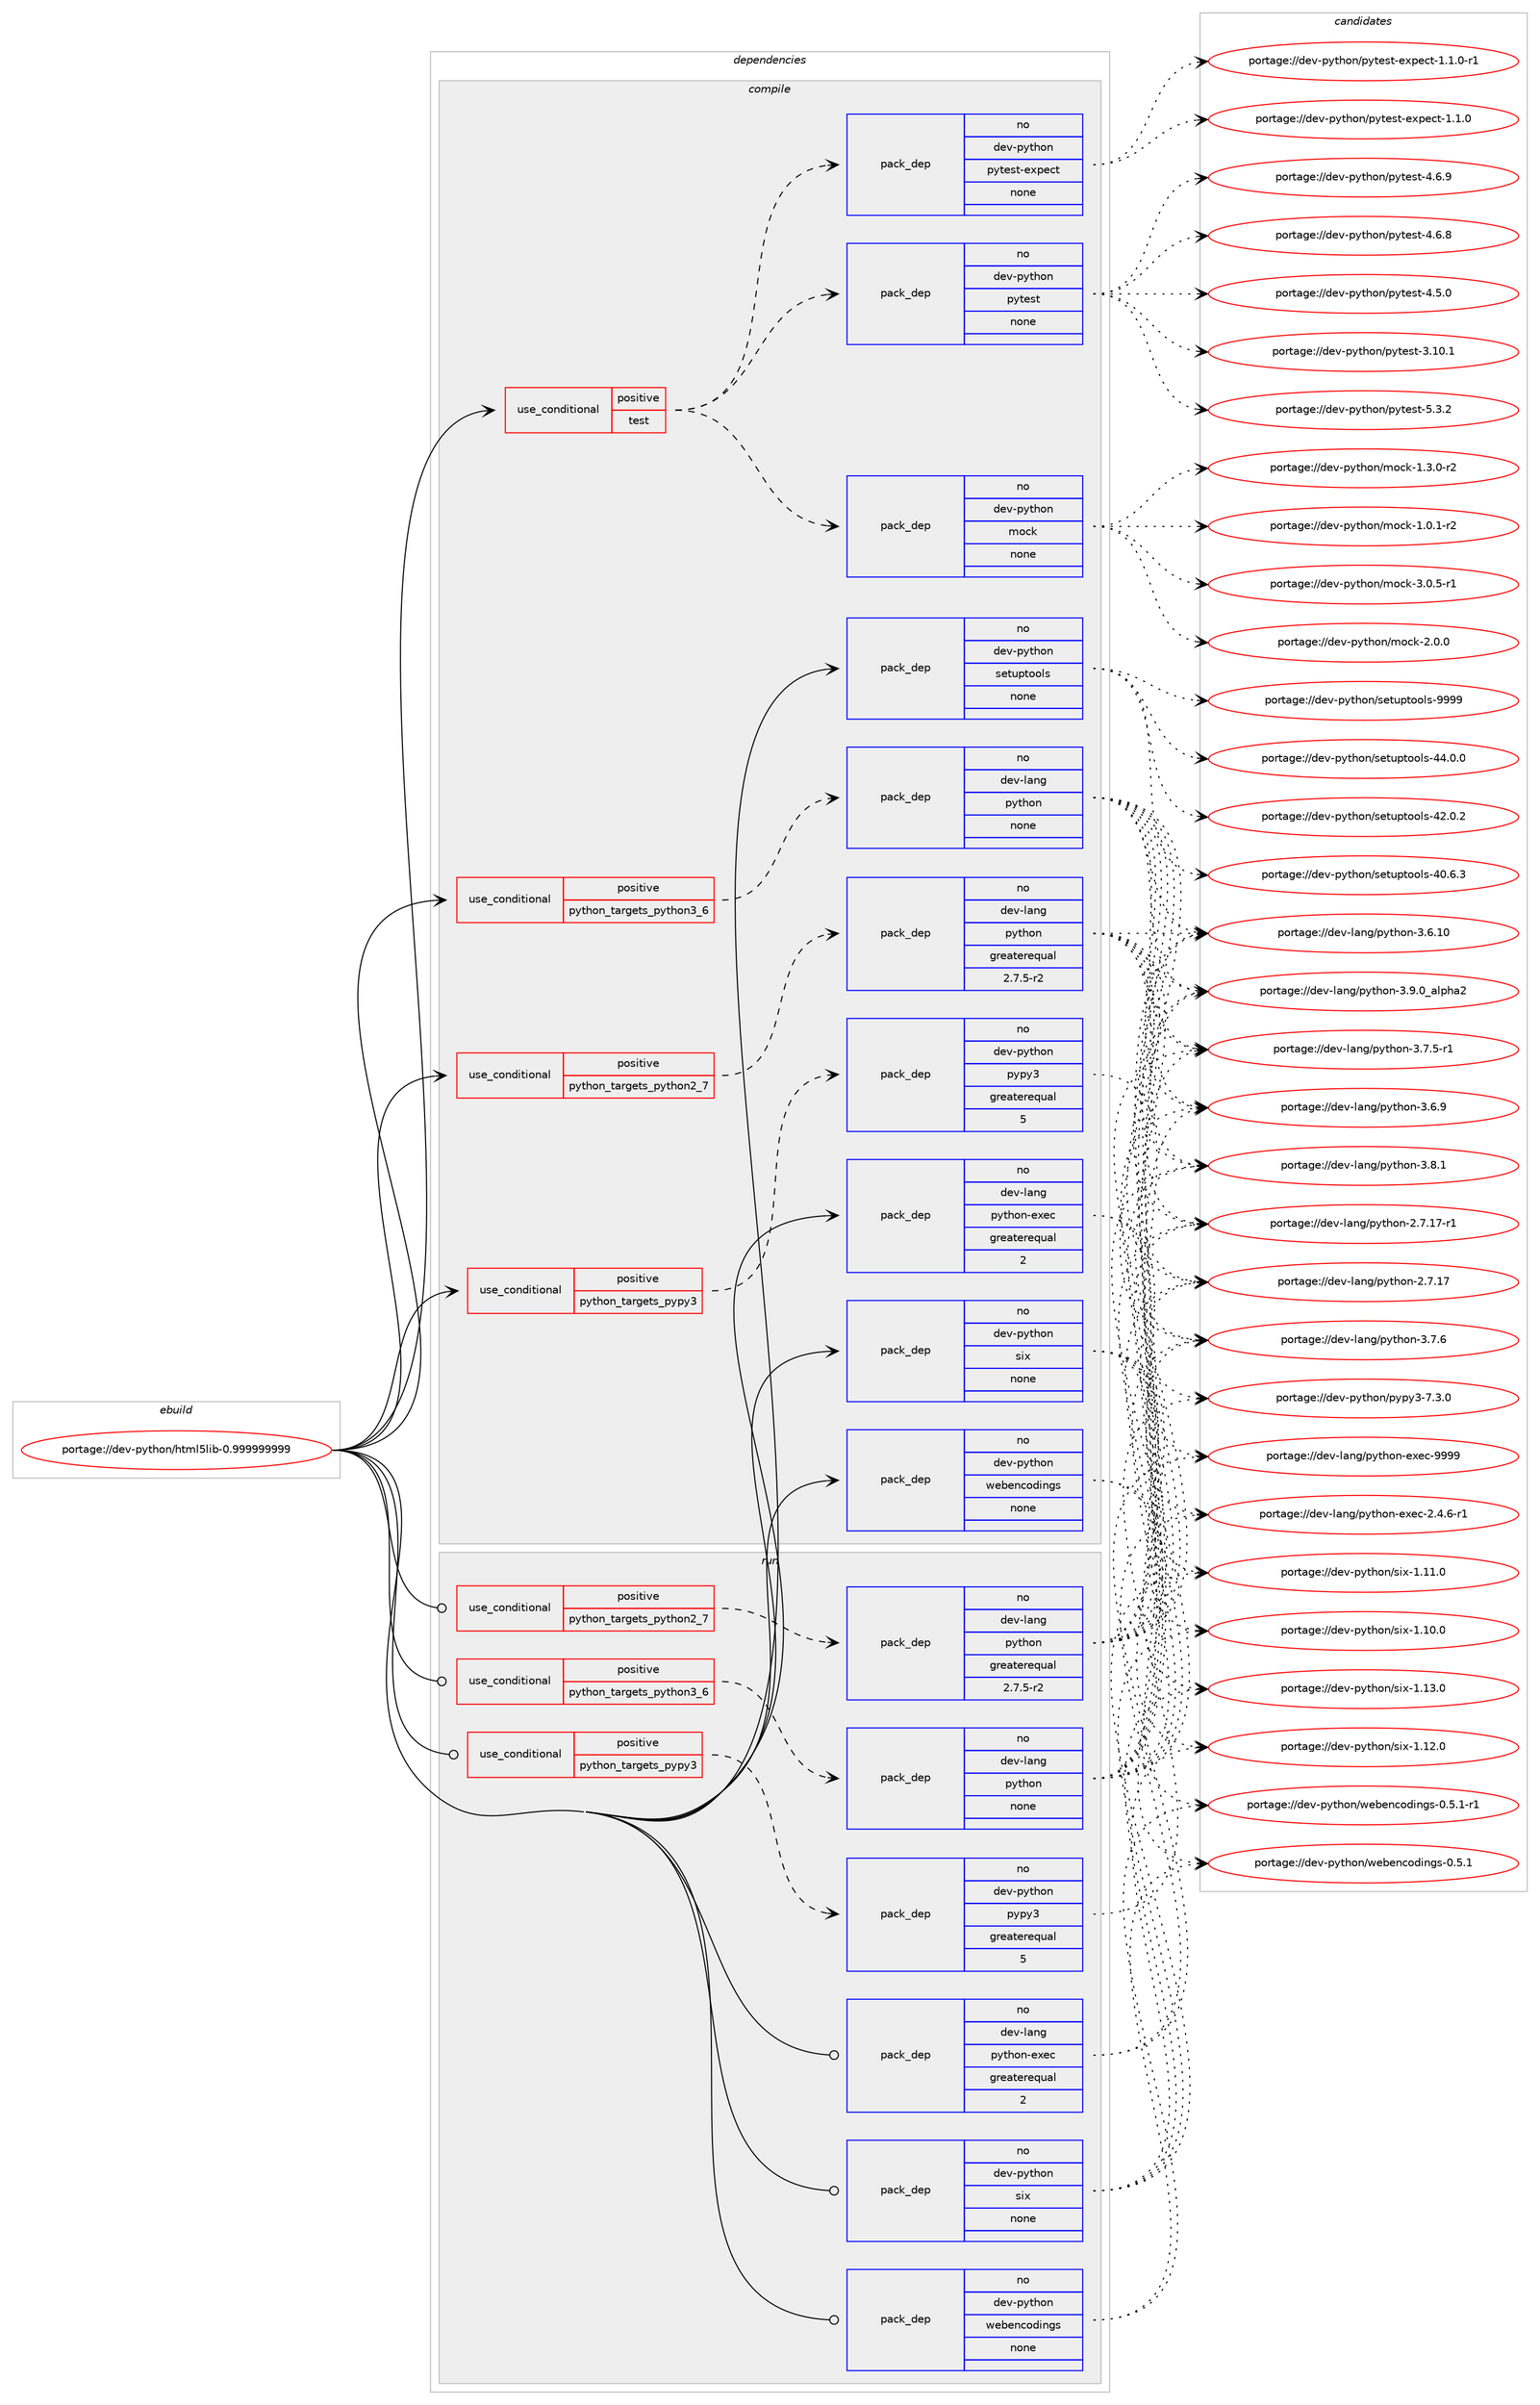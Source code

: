 digraph prolog {

# *************
# Graph options
# *************

newrank=true;
concentrate=true;
compound=true;
graph [rankdir=LR,fontname=Helvetica,fontsize=10,ranksep=1.5];#, ranksep=2.5, nodesep=0.2];
edge  [arrowhead=vee];
node  [fontname=Helvetica,fontsize=10];

# **********
# The ebuild
# **********

subgraph cluster_leftcol {
color=gray;
rank=same;
label=<<i>ebuild</i>>;
id [label="portage://dev-python/html5lib-0.999999999", color=red, width=4, href="../dev-python/html5lib-0.999999999.svg"];
}

# ****************
# The dependencies
# ****************

subgraph cluster_midcol {
color=gray;
label=<<i>dependencies</i>>;
subgraph cluster_compile {
fillcolor="#eeeeee";
style=filled;
label=<<i>compile</i>>;
subgraph cond114869 {
dependency456798 [label=<<TABLE BORDER="0" CELLBORDER="1" CELLSPACING="0" CELLPADDING="4"><TR><TD ROWSPAN="3" CELLPADDING="10">use_conditional</TD></TR><TR><TD>positive</TD></TR><TR><TD>python_targets_pypy3</TD></TR></TABLE>>, shape=none, color=red];
subgraph pack336946 {
dependency456799 [label=<<TABLE BORDER="0" CELLBORDER="1" CELLSPACING="0" CELLPADDING="4" WIDTH="220"><TR><TD ROWSPAN="6" CELLPADDING="30">pack_dep</TD></TR><TR><TD WIDTH="110">no</TD></TR><TR><TD>dev-python</TD></TR><TR><TD>pypy3</TD></TR><TR><TD>greaterequal</TD></TR><TR><TD>5</TD></TR></TABLE>>, shape=none, color=blue];
}
dependency456798:e -> dependency456799:w [weight=20,style="dashed",arrowhead="vee"];
}
id:e -> dependency456798:w [weight=20,style="solid",arrowhead="vee"];
subgraph cond114870 {
dependency456800 [label=<<TABLE BORDER="0" CELLBORDER="1" CELLSPACING="0" CELLPADDING="4"><TR><TD ROWSPAN="3" CELLPADDING="10">use_conditional</TD></TR><TR><TD>positive</TD></TR><TR><TD>python_targets_python2_7</TD></TR></TABLE>>, shape=none, color=red];
subgraph pack336947 {
dependency456801 [label=<<TABLE BORDER="0" CELLBORDER="1" CELLSPACING="0" CELLPADDING="4" WIDTH="220"><TR><TD ROWSPAN="6" CELLPADDING="30">pack_dep</TD></TR><TR><TD WIDTH="110">no</TD></TR><TR><TD>dev-lang</TD></TR><TR><TD>python</TD></TR><TR><TD>greaterequal</TD></TR><TR><TD>2.7.5-r2</TD></TR></TABLE>>, shape=none, color=blue];
}
dependency456800:e -> dependency456801:w [weight=20,style="dashed",arrowhead="vee"];
}
id:e -> dependency456800:w [weight=20,style="solid",arrowhead="vee"];
subgraph cond114871 {
dependency456802 [label=<<TABLE BORDER="0" CELLBORDER="1" CELLSPACING="0" CELLPADDING="4"><TR><TD ROWSPAN="3" CELLPADDING="10">use_conditional</TD></TR><TR><TD>positive</TD></TR><TR><TD>python_targets_python3_6</TD></TR></TABLE>>, shape=none, color=red];
subgraph pack336948 {
dependency456803 [label=<<TABLE BORDER="0" CELLBORDER="1" CELLSPACING="0" CELLPADDING="4" WIDTH="220"><TR><TD ROWSPAN="6" CELLPADDING="30">pack_dep</TD></TR><TR><TD WIDTH="110">no</TD></TR><TR><TD>dev-lang</TD></TR><TR><TD>python</TD></TR><TR><TD>none</TD></TR><TR><TD></TD></TR></TABLE>>, shape=none, color=blue];
}
dependency456802:e -> dependency456803:w [weight=20,style="dashed",arrowhead="vee"];
}
id:e -> dependency456802:w [weight=20,style="solid",arrowhead="vee"];
subgraph cond114872 {
dependency456804 [label=<<TABLE BORDER="0" CELLBORDER="1" CELLSPACING="0" CELLPADDING="4"><TR><TD ROWSPAN="3" CELLPADDING="10">use_conditional</TD></TR><TR><TD>positive</TD></TR><TR><TD>test</TD></TR></TABLE>>, shape=none, color=red];
subgraph pack336949 {
dependency456805 [label=<<TABLE BORDER="0" CELLBORDER="1" CELLSPACING="0" CELLPADDING="4" WIDTH="220"><TR><TD ROWSPAN="6" CELLPADDING="30">pack_dep</TD></TR><TR><TD WIDTH="110">no</TD></TR><TR><TD>dev-python</TD></TR><TR><TD>pytest</TD></TR><TR><TD>none</TD></TR><TR><TD></TD></TR></TABLE>>, shape=none, color=blue];
}
dependency456804:e -> dependency456805:w [weight=20,style="dashed",arrowhead="vee"];
subgraph pack336950 {
dependency456806 [label=<<TABLE BORDER="0" CELLBORDER="1" CELLSPACING="0" CELLPADDING="4" WIDTH="220"><TR><TD ROWSPAN="6" CELLPADDING="30">pack_dep</TD></TR><TR><TD WIDTH="110">no</TD></TR><TR><TD>dev-python</TD></TR><TR><TD>pytest-expect</TD></TR><TR><TD>none</TD></TR><TR><TD></TD></TR></TABLE>>, shape=none, color=blue];
}
dependency456804:e -> dependency456806:w [weight=20,style="dashed",arrowhead="vee"];
subgraph pack336951 {
dependency456807 [label=<<TABLE BORDER="0" CELLBORDER="1" CELLSPACING="0" CELLPADDING="4" WIDTH="220"><TR><TD ROWSPAN="6" CELLPADDING="30">pack_dep</TD></TR><TR><TD WIDTH="110">no</TD></TR><TR><TD>dev-python</TD></TR><TR><TD>mock</TD></TR><TR><TD>none</TD></TR><TR><TD></TD></TR></TABLE>>, shape=none, color=blue];
}
dependency456804:e -> dependency456807:w [weight=20,style="dashed",arrowhead="vee"];
}
id:e -> dependency456804:w [weight=20,style="solid",arrowhead="vee"];
subgraph pack336952 {
dependency456808 [label=<<TABLE BORDER="0" CELLBORDER="1" CELLSPACING="0" CELLPADDING="4" WIDTH="220"><TR><TD ROWSPAN="6" CELLPADDING="30">pack_dep</TD></TR><TR><TD WIDTH="110">no</TD></TR><TR><TD>dev-lang</TD></TR><TR><TD>python-exec</TD></TR><TR><TD>greaterequal</TD></TR><TR><TD>2</TD></TR></TABLE>>, shape=none, color=blue];
}
id:e -> dependency456808:w [weight=20,style="solid",arrowhead="vee"];
subgraph pack336953 {
dependency456809 [label=<<TABLE BORDER="0" CELLBORDER="1" CELLSPACING="0" CELLPADDING="4" WIDTH="220"><TR><TD ROWSPAN="6" CELLPADDING="30">pack_dep</TD></TR><TR><TD WIDTH="110">no</TD></TR><TR><TD>dev-python</TD></TR><TR><TD>setuptools</TD></TR><TR><TD>none</TD></TR><TR><TD></TD></TR></TABLE>>, shape=none, color=blue];
}
id:e -> dependency456809:w [weight=20,style="solid",arrowhead="vee"];
subgraph pack336954 {
dependency456810 [label=<<TABLE BORDER="0" CELLBORDER="1" CELLSPACING="0" CELLPADDING="4" WIDTH="220"><TR><TD ROWSPAN="6" CELLPADDING="30">pack_dep</TD></TR><TR><TD WIDTH="110">no</TD></TR><TR><TD>dev-python</TD></TR><TR><TD>six</TD></TR><TR><TD>none</TD></TR><TR><TD></TD></TR></TABLE>>, shape=none, color=blue];
}
id:e -> dependency456810:w [weight=20,style="solid",arrowhead="vee"];
subgraph pack336955 {
dependency456811 [label=<<TABLE BORDER="0" CELLBORDER="1" CELLSPACING="0" CELLPADDING="4" WIDTH="220"><TR><TD ROWSPAN="6" CELLPADDING="30">pack_dep</TD></TR><TR><TD WIDTH="110">no</TD></TR><TR><TD>dev-python</TD></TR><TR><TD>webencodings</TD></TR><TR><TD>none</TD></TR><TR><TD></TD></TR></TABLE>>, shape=none, color=blue];
}
id:e -> dependency456811:w [weight=20,style="solid",arrowhead="vee"];
}
subgraph cluster_compileandrun {
fillcolor="#eeeeee";
style=filled;
label=<<i>compile and run</i>>;
}
subgraph cluster_run {
fillcolor="#eeeeee";
style=filled;
label=<<i>run</i>>;
subgraph cond114873 {
dependency456812 [label=<<TABLE BORDER="0" CELLBORDER="1" CELLSPACING="0" CELLPADDING="4"><TR><TD ROWSPAN="3" CELLPADDING="10">use_conditional</TD></TR><TR><TD>positive</TD></TR><TR><TD>python_targets_pypy3</TD></TR></TABLE>>, shape=none, color=red];
subgraph pack336956 {
dependency456813 [label=<<TABLE BORDER="0" CELLBORDER="1" CELLSPACING="0" CELLPADDING="4" WIDTH="220"><TR><TD ROWSPAN="6" CELLPADDING="30">pack_dep</TD></TR><TR><TD WIDTH="110">no</TD></TR><TR><TD>dev-python</TD></TR><TR><TD>pypy3</TD></TR><TR><TD>greaterequal</TD></TR><TR><TD>5</TD></TR></TABLE>>, shape=none, color=blue];
}
dependency456812:e -> dependency456813:w [weight=20,style="dashed",arrowhead="vee"];
}
id:e -> dependency456812:w [weight=20,style="solid",arrowhead="odot"];
subgraph cond114874 {
dependency456814 [label=<<TABLE BORDER="0" CELLBORDER="1" CELLSPACING="0" CELLPADDING="4"><TR><TD ROWSPAN="3" CELLPADDING="10">use_conditional</TD></TR><TR><TD>positive</TD></TR><TR><TD>python_targets_python2_7</TD></TR></TABLE>>, shape=none, color=red];
subgraph pack336957 {
dependency456815 [label=<<TABLE BORDER="0" CELLBORDER="1" CELLSPACING="0" CELLPADDING="4" WIDTH="220"><TR><TD ROWSPAN="6" CELLPADDING="30">pack_dep</TD></TR><TR><TD WIDTH="110">no</TD></TR><TR><TD>dev-lang</TD></TR><TR><TD>python</TD></TR><TR><TD>greaterequal</TD></TR><TR><TD>2.7.5-r2</TD></TR></TABLE>>, shape=none, color=blue];
}
dependency456814:e -> dependency456815:w [weight=20,style="dashed",arrowhead="vee"];
}
id:e -> dependency456814:w [weight=20,style="solid",arrowhead="odot"];
subgraph cond114875 {
dependency456816 [label=<<TABLE BORDER="0" CELLBORDER="1" CELLSPACING="0" CELLPADDING="4"><TR><TD ROWSPAN="3" CELLPADDING="10">use_conditional</TD></TR><TR><TD>positive</TD></TR><TR><TD>python_targets_python3_6</TD></TR></TABLE>>, shape=none, color=red];
subgraph pack336958 {
dependency456817 [label=<<TABLE BORDER="0" CELLBORDER="1" CELLSPACING="0" CELLPADDING="4" WIDTH="220"><TR><TD ROWSPAN="6" CELLPADDING="30">pack_dep</TD></TR><TR><TD WIDTH="110">no</TD></TR><TR><TD>dev-lang</TD></TR><TR><TD>python</TD></TR><TR><TD>none</TD></TR><TR><TD></TD></TR></TABLE>>, shape=none, color=blue];
}
dependency456816:e -> dependency456817:w [weight=20,style="dashed",arrowhead="vee"];
}
id:e -> dependency456816:w [weight=20,style="solid",arrowhead="odot"];
subgraph pack336959 {
dependency456818 [label=<<TABLE BORDER="0" CELLBORDER="1" CELLSPACING="0" CELLPADDING="4" WIDTH="220"><TR><TD ROWSPAN="6" CELLPADDING="30">pack_dep</TD></TR><TR><TD WIDTH="110">no</TD></TR><TR><TD>dev-lang</TD></TR><TR><TD>python-exec</TD></TR><TR><TD>greaterequal</TD></TR><TR><TD>2</TD></TR></TABLE>>, shape=none, color=blue];
}
id:e -> dependency456818:w [weight=20,style="solid",arrowhead="odot"];
subgraph pack336960 {
dependency456819 [label=<<TABLE BORDER="0" CELLBORDER="1" CELLSPACING="0" CELLPADDING="4" WIDTH="220"><TR><TD ROWSPAN="6" CELLPADDING="30">pack_dep</TD></TR><TR><TD WIDTH="110">no</TD></TR><TR><TD>dev-python</TD></TR><TR><TD>six</TD></TR><TR><TD>none</TD></TR><TR><TD></TD></TR></TABLE>>, shape=none, color=blue];
}
id:e -> dependency456819:w [weight=20,style="solid",arrowhead="odot"];
subgraph pack336961 {
dependency456820 [label=<<TABLE BORDER="0" CELLBORDER="1" CELLSPACING="0" CELLPADDING="4" WIDTH="220"><TR><TD ROWSPAN="6" CELLPADDING="30">pack_dep</TD></TR><TR><TD WIDTH="110">no</TD></TR><TR><TD>dev-python</TD></TR><TR><TD>webencodings</TD></TR><TR><TD>none</TD></TR><TR><TD></TD></TR></TABLE>>, shape=none, color=blue];
}
id:e -> dependency456820:w [weight=20,style="solid",arrowhead="odot"];
}
}

# **************
# The candidates
# **************

subgraph cluster_choices {
rank=same;
color=gray;
label=<<i>candidates</i>>;

subgraph choice336946 {
color=black;
nodesep=1;
choice100101118451121211161041111104711212111212151455546514648 [label="portage://dev-python/pypy3-7.3.0", color=red, width=4,href="../dev-python/pypy3-7.3.0.svg"];
dependency456799:e -> choice100101118451121211161041111104711212111212151455546514648:w [style=dotted,weight="100"];
}
subgraph choice336947 {
color=black;
nodesep=1;
choice10010111845108971101034711212111610411111045514657464895971081121049750 [label="portage://dev-lang/python-3.9.0_alpha2", color=red, width=4,href="../dev-lang/python-3.9.0_alpha2.svg"];
choice100101118451089711010347112121116104111110455146564649 [label="portage://dev-lang/python-3.8.1", color=red, width=4,href="../dev-lang/python-3.8.1.svg"];
choice100101118451089711010347112121116104111110455146554654 [label="portage://dev-lang/python-3.7.6", color=red, width=4,href="../dev-lang/python-3.7.6.svg"];
choice1001011184510897110103471121211161041111104551465546534511449 [label="portage://dev-lang/python-3.7.5-r1", color=red, width=4,href="../dev-lang/python-3.7.5-r1.svg"];
choice100101118451089711010347112121116104111110455146544657 [label="portage://dev-lang/python-3.6.9", color=red, width=4,href="../dev-lang/python-3.6.9.svg"];
choice10010111845108971101034711212111610411111045514654464948 [label="portage://dev-lang/python-3.6.10", color=red, width=4,href="../dev-lang/python-3.6.10.svg"];
choice100101118451089711010347112121116104111110455046554649554511449 [label="portage://dev-lang/python-2.7.17-r1", color=red, width=4,href="../dev-lang/python-2.7.17-r1.svg"];
choice10010111845108971101034711212111610411111045504655464955 [label="portage://dev-lang/python-2.7.17", color=red, width=4,href="../dev-lang/python-2.7.17.svg"];
dependency456801:e -> choice10010111845108971101034711212111610411111045514657464895971081121049750:w [style=dotted,weight="100"];
dependency456801:e -> choice100101118451089711010347112121116104111110455146564649:w [style=dotted,weight="100"];
dependency456801:e -> choice100101118451089711010347112121116104111110455146554654:w [style=dotted,weight="100"];
dependency456801:e -> choice1001011184510897110103471121211161041111104551465546534511449:w [style=dotted,weight="100"];
dependency456801:e -> choice100101118451089711010347112121116104111110455146544657:w [style=dotted,weight="100"];
dependency456801:e -> choice10010111845108971101034711212111610411111045514654464948:w [style=dotted,weight="100"];
dependency456801:e -> choice100101118451089711010347112121116104111110455046554649554511449:w [style=dotted,weight="100"];
dependency456801:e -> choice10010111845108971101034711212111610411111045504655464955:w [style=dotted,weight="100"];
}
subgraph choice336948 {
color=black;
nodesep=1;
choice10010111845108971101034711212111610411111045514657464895971081121049750 [label="portage://dev-lang/python-3.9.0_alpha2", color=red, width=4,href="../dev-lang/python-3.9.0_alpha2.svg"];
choice100101118451089711010347112121116104111110455146564649 [label="portage://dev-lang/python-3.8.1", color=red, width=4,href="../dev-lang/python-3.8.1.svg"];
choice100101118451089711010347112121116104111110455146554654 [label="portage://dev-lang/python-3.7.6", color=red, width=4,href="../dev-lang/python-3.7.6.svg"];
choice1001011184510897110103471121211161041111104551465546534511449 [label="portage://dev-lang/python-3.7.5-r1", color=red, width=4,href="../dev-lang/python-3.7.5-r1.svg"];
choice100101118451089711010347112121116104111110455146544657 [label="portage://dev-lang/python-3.6.9", color=red, width=4,href="../dev-lang/python-3.6.9.svg"];
choice10010111845108971101034711212111610411111045514654464948 [label="portage://dev-lang/python-3.6.10", color=red, width=4,href="../dev-lang/python-3.6.10.svg"];
choice100101118451089711010347112121116104111110455046554649554511449 [label="portage://dev-lang/python-2.7.17-r1", color=red, width=4,href="../dev-lang/python-2.7.17-r1.svg"];
choice10010111845108971101034711212111610411111045504655464955 [label="portage://dev-lang/python-2.7.17", color=red, width=4,href="../dev-lang/python-2.7.17.svg"];
dependency456803:e -> choice10010111845108971101034711212111610411111045514657464895971081121049750:w [style=dotted,weight="100"];
dependency456803:e -> choice100101118451089711010347112121116104111110455146564649:w [style=dotted,weight="100"];
dependency456803:e -> choice100101118451089711010347112121116104111110455146554654:w [style=dotted,weight="100"];
dependency456803:e -> choice1001011184510897110103471121211161041111104551465546534511449:w [style=dotted,weight="100"];
dependency456803:e -> choice100101118451089711010347112121116104111110455146544657:w [style=dotted,weight="100"];
dependency456803:e -> choice10010111845108971101034711212111610411111045514654464948:w [style=dotted,weight="100"];
dependency456803:e -> choice100101118451089711010347112121116104111110455046554649554511449:w [style=dotted,weight="100"];
dependency456803:e -> choice10010111845108971101034711212111610411111045504655464955:w [style=dotted,weight="100"];
}
subgraph choice336949 {
color=black;
nodesep=1;
choice1001011184511212111610411111047112121116101115116455346514650 [label="portage://dev-python/pytest-5.3.2", color=red, width=4,href="../dev-python/pytest-5.3.2.svg"];
choice1001011184511212111610411111047112121116101115116455246544657 [label="portage://dev-python/pytest-4.6.9", color=red, width=4,href="../dev-python/pytest-4.6.9.svg"];
choice1001011184511212111610411111047112121116101115116455246544656 [label="portage://dev-python/pytest-4.6.8", color=red, width=4,href="../dev-python/pytest-4.6.8.svg"];
choice1001011184511212111610411111047112121116101115116455246534648 [label="portage://dev-python/pytest-4.5.0", color=red, width=4,href="../dev-python/pytest-4.5.0.svg"];
choice100101118451121211161041111104711212111610111511645514649484649 [label="portage://dev-python/pytest-3.10.1", color=red, width=4,href="../dev-python/pytest-3.10.1.svg"];
dependency456805:e -> choice1001011184511212111610411111047112121116101115116455346514650:w [style=dotted,weight="100"];
dependency456805:e -> choice1001011184511212111610411111047112121116101115116455246544657:w [style=dotted,weight="100"];
dependency456805:e -> choice1001011184511212111610411111047112121116101115116455246544656:w [style=dotted,weight="100"];
dependency456805:e -> choice1001011184511212111610411111047112121116101115116455246534648:w [style=dotted,weight="100"];
dependency456805:e -> choice100101118451121211161041111104711212111610111511645514649484649:w [style=dotted,weight="100"];
}
subgraph choice336950 {
color=black;
nodesep=1;
choice100101118451121211161041111104711212111610111511645101120112101991164549464946484511449 [label="portage://dev-python/pytest-expect-1.1.0-r1", color=red, width=4,href="../dev-python/pytest-expect-1.1.0-r1.svg"];
choice10010111845112121116104111110471121211161011151164510112011210199116454946494648 [label="portage://dev-python/pytest-expect-1.1.0", color=red, width=4,href="../dev-python/pytest-expect-1.1.0.svg"];
dependency456806:e -> choice100101118451121211161041111104711212111610111511645101120112101991164549464946484511449:w [style=dotted,weight="100"];
dependency456806:e -> choice10010111845112121116104111110471121211161011151164510112011210199116454946494648:w [style=dotted,weight="100"];
}
subgraph choice336951 {
color=black;
nodesep=1;
choice1001011184511212111610411111047109111991074551464846534511449 [label="portage://dev-python/mock-3.0.5-r1", color=red, width=4,href="../dev-python/mock-3.0.5-r1.svg"];
choice100101118451121211161041111104710911199107455046484648 [label="portage://dev-python/mock-2.0.0", color=red, width=4,href="../dev-python/mock-2.0.0.svg"];
choice1001011184511212111610411111047109111991074549465146484511450 [label="portage://dev-python/mock-1.3.0-r2", color=red, width=4,href="../dev-python/mock-1.3.0-r2.svg"];
choice1001011184511212111610411111047109111991074549464846494511450 [label="portage://dev-python/mock-1.0.1-r2", color=red, width=4,href="../dev-python/mock-1.0.1-r2.svg"];
dependency456807:e -> choice1001011184511212111610411111047109111991074551464846534511449:w [style=dotted,weight="100"];
dependency456807:e -> choice100101118451121211161041111104710911199107455046484648:w [style=dotted,weight="100"];
dependency456807:e -> choice1001011184511212111610411111047109111991074549465146484511450:w [style=dotted,weight="100"];
dependency456807:e -> choice1001011184511212111610411111047109111991074549464846494511450:w [style=dotted,weight="100"];
}
subgraph choice336952 {
color=black;
nodesep=1;
choice10010111845108971101034711212111610411111045101120101994557575757 [label="portage://dev-lang/python-exec-9999", color=red, width=4,href="../dev-lang/python-exec-9999.svg"];
choice10010111845108971101034711212111610411111045101120101994550465246544511449 [label="portage://dev-lang/python-exec-2.4.6-r1", color=red, width=4,href="../dev-lang/python-exec-2.4.6-r1.svg"];
dependency456808:e -> choice10010111845108971101034711212111610411111045101120101994557575757:w [style=dotted,weight="100"];
dependency456808:e -> choice10010111845108971101034711212111610411111045101120101994550465246544511449:w [style=dotted,weight="100"];
}
subgraph choice336953 {
color=black;
nodesep=1;
choice10010111845112121116104111110471151011161171121161111111081154557575757 [label="portage://dev-python/setuptools-9999", color=red, width=4,href="../dev-python/setuptools-9999.svg"];
choice100101118451121211161041111104711510111611711211611111110811545525246484648 [label="portage://dev-python/setuptools-44.0.0", color=red, width=4,href="../dev-python/setuptools-44.0.0.svg"];
choice100101118451121211161041111104711510111611711211611111110811545525046484650 [label="portage://dev-python/setuptools-42.0.2", color=red, width=4,href="../dev-python/setuptools-42.0.2.svg"];
choice100101118451121211161041111104711510111611711211611111110811545524846544651 [label="portage://dev-python/setuptools-40.6.3", color=red, width=4,href="../dev-python/setuptools-40.6.3.svg"];
dependency456809:e -> choice10010111845112121116104111110471151011161171121161111111081154557575757:w [style=dotted,weight="100"];
dependency456809:e -> choice100101118451121211161041111104711510111611711211611111110811545525246484648:w [style=dotted,weight="100"];
dependency456809:e -> choice100101118451121211161041111104711510111611711211611111110811545525046484650:w [style=dotted,weight="100"];
dependency456809:e -> choice100101118451121211161041111104711510111611711211611111110811545524846544651:w [style=dotted,weight="100"];
}
subgraph choice336954 {
color=black;
nodesep=1;
choice100101118451121211161041111104711510512045494649514648 [label="portage://dev-python/six-1.13.0", color=red, width=4,href="../dev-python/six-1.13.0.svg"];
choice100101118451121211161041111104711510512045494649504648 [label="portage://dev-python/six-1.12.0", color=red, width=4,href="../dev-python/six-1.12.0.svg"];
choice100101118451121211161041111104711510512045494649494648 [label="portage://dev-python/six-1.11.0", color=red, width=4,href="../dev-python/six-1.11.0.svg"];
choice100101118451121211161041111104711510512045494649484648 [label="portage://dev-python/six-1.10.0", color=red, width=4,href="../dev-python/six-1.10.0.svg"];
dependency456810:e -> choice100101118451121211161041111104711510512045494649514648:w [style=dotted,weight="100"];
dependency456810:e -> choice100101118451121211161041111104711510512045494649504648:w [style=dotted,weight="100"];
dependency456810:e -> choice100101118451121211161041111104711510512045494649494648:w [style=dotted,weight="100"];
dependency456810:e -> choice100101118451121211161041111104711510512045494649484648:w [style=dotted,weight="100"];
}
subgraph choice336955 {
color=black;
nodesep=1;
choice100101118451121211161041111104711910198101110991111001051101031154548465346494511449 [label="portage://dev-python/webencodings-0.5.1-r1", color=red, width=4,href="../dev-python/webencodings-0.5.1-r1.svg"];
choice10010111845112121116104111110471191019810111099111100105110103115454846534649 [label="portage://dev-python/webencodings-0.5.1", color=red, width=4,href="../dev-python/webencodings-0.5.1.svg"];
dependency456811:e -> choice100101118451121211161041111104711910198101110991111001051101031154548465346494511449:w [style=dotted,weight="100"];
dependency456811:e -> choice10010111845112121116104111110471191019810111099111100105110103115454846534649:w [style=dotted,weight="100"];
}
subgraph choice336956 {
color=black;
nodesep=1;
choice100101118451121211161041111104711212111212151455546514648 [label="portage://dev-python/pypy3-7.3.0", color=red, width=4,href="../dev-python/pypy3-7.3.0.svg"];
dependency456813:e -> choice100101118451121211161041111104711212111212151455546514648:w [style=dotted,weight="100"];
}
subgraph choice336957 {
color=black;
nodesep=1;
choice10010111845108971101034711212111610411111045514657464895971081121049750 [label="portage://dev-lang/python-3.9.0_alpha2", color=red, width=4,href="../dev-lang/python-3.9.0_alpha2.svg"];
choice100101118451089711010347112121116104111110455146564649 [label="portage://dev-lang/python-3.8.1", color=red, width=4,href="../dev-lang/python-3.8.1.svg"];
choice100101118451089711010347112121116104111110455146554654 [label="portage://dev-lang/python-3.7.6", color=red, width=4,href="../dev-lang/python-3.7.6.svg"];
choice1001011184510897110103471121211161041111104551465546534511449 [label="portage://dev-lang/python-3.7.5-r1", color=red, width=4,href="../dev-lang/python-3.7.5-r1.svg"];
choice100101118451089711010347112121116104111110455146544657 [label="portage://dev-lang/python-3.6.9", color=red, width=4,href="../dev-lang/python-3.6.9.svg"];
choice10010111845108971101034711212111610411111045514654464948 [label="portage://dev-lang/python-3.6.10", color=red, width=4,href="../dev-lang/python-3.6.10.svg"];
choice100101118451089711010347112121116104111110455046554649554511449 [label="portage://dev-lang/python-2.7.17-r1", color=red, width=4,href="../dev-lang/python-2.7.17-r1.svg"];
choice10010111845108971101034711212111610411111045504655464955 [label="portage://dev-lang/python-2.7.17", color=red, width=4,href="../dev-lang/python-2.7.17.svg"];
dependency456815:e -> choice10010111845108971101034711212111610411111045514657464895971081121049750:w [style=dotted,weight="100"];
dependency456815:e -> choice100101118451089711010347112121116104111110455146564649:w [style=dotted,weight="100"];
dependency456815:e -> choice100101118451089711010347112121116104111110455146554654:w [style=dotted,weight="100"];
dependency456815:e -> choice1001011184510897110103471121211161041111104551465546534511449:w [style=dotted,weight="100"];
dependency456815:e -> choice100101118451089711010347112121116104111110455146544657:w [style=dotted,weight="100"];
dependency456815:e -> choice10010111845108971101034711212111610411111045514654464948:w [style=dotted,weight="100"];
dependency456815:e -> choice100101118451089711010347112121116104111110455046554649554511449:w [style=dotted,weight="100"];
dependency456815:e -> choice10010111845108971101034711212111610411111045504655464955:w [style=dotted,weight="100"];
}
subgraph choice336958 {
color=black;
nodesep=1;
choice10010111845108971101034711212111610411111045514657464895971081121049750 [label="portage://dev-lang/python-3.9.0_alpha2", color=red, width=4,href="../dev-lang/python-3.9.0_alpha2.svg"];
choice100101118451089711010347112121116104111110455146564649 [label="portage://dev-lang/python-3.8.1", color=red, width=4,href="../dev-lang/python-3.8.1.svg"];
choice100101118451089711010347112121116104111110455146554654 [label="portage://dev-lang/python-3.7.6", color=red, width=4,href="../dev-lang/python-3.7.6.svg"];
choice1001011184510897110103471121211161041111104551465546534511449 [label="portage://dev-lang/python-3.7.5-r1", color=red, width=4,href="../dev-lang/python-3.7.5-r1.svg"];
choice100101118451089711010347112121116104111110455146544657 [label="portage://dev-lang/python-3.6.9", color=red, width=4,href="../dev-lang/python-3.6.9.svg"];
choice10010111845108971101034711212111610411111045514654464948 [label="portage://dev-lang/python-3.6.10", color=red, width=4,href="../dev-lang/python-3.6.10.svg"];
choice100101118451089711010347112121116104111110455046554649554511449 [label="portage://dev-lang/python-2.7.17-r1", color=red, width=4,href="../dev-lang/python-2.7.17-r1.svg"];
choice10010111845108971101034711212111610411111045504655464955 [label="portage://dev-lang/python-2.7.17", color=red, width=4,href="../dev-lang/python-2.7.17.svg"];
dependency456817:e -> choice10010111845108971101034711212111610411111045514657464895971081121049750:w [style=dotted,weight="100"];
dependency456817:e -> choice100101118451089711010347112121116104111110455146564649:w [style=dotted,weight="100"];
dependency456817:e -> choice100101118451089711010347112121116104111110455146554654:w [style=dotted,weight="100"];
dependency456817:e -> choice1001011184510897110103471121211161041111104551465546534511449:w [style=dotted,weight="100"];
dependency456817:e -> choice100101118451089711010347112121116104111110455146544657:w [style=dotted,weight="100"];
dependency456817:e -> choice10010111845108971101034711212111610411111045514654464948:w [style=dotted,weight="100"];
dependency456817:e -> choice100101118451089711010347112121116104111110455046554649554511449:w [style=dotted,weight="100"];
dependency456817:e -> choice10010111845108971101034711212111610411111045504655464955:w [style=dotted,weight="100"];
}
subgraph choice336959 {
color=black;
nodesep=1;
choice10010111845108971101034711212111610411111045101120101994557575757 [label="portage://dev-lang/python-exec-9999", color=red, width=4,href="../dev-lang/python-exec-9999.svg"];
choice10010111845108971101034711212111610411111045101120101994550465246544511449 [label="portage://dev-lang/python-exec-2.4.6-r1", color=red, width=4,href="../dev-lang/python-exec-2.4.6-r1.svg"];
dependency456818:e -> choice10010111845108971101034711212111610411111045101120101994557575757:w [style=dotted,weight="100"];
dependency456818:e -> choice10010111845108971101034711212111610411111045101120101994550465246544511449:w [style=dotted,weight="100"];
}
subgraph choice336960 {
color=black;
nodesep=1;
choice100101118451121211161041111104711510512045494649514648 [label="portage://dev-python/six-1.13.0", color=red, width=4,href="../dev-python/six-1.13.0.svg"];
choice100101118451121211161041111104711510512045494649504648 [label="portage://dev-python/six-1.12.0", color=red, width=4,href="../dev-python/six-1.12.0.svg"];
choice100101118451121211161041111104711510512045494649494648 [label="portage://dev-python/six-1.11.0", color=red, width=4,href="../dev-python/six-1.11.0.svg"];
choice100101118451121211161041111104711510512045494649484648 [label="portage://dev-python/six-1.10.0", color=red, width=4,href="../dev-python/six-1.10.0.svg"];
dependency456819:e -> choice100101118451121211161041111104711510512045494649514648:w [style=dotted,weight="100"];
dependency456819:e -> choice100101118451121211161041111104711510512045494649504648:w [style=dotted,weight="100"];
dependency456819:e -> choice100101118451121211161041111104711510512045494649494648:w [style=dotted,weight="100"];
dependency456819:e -> choice100101118451121211161041111104711510512045494649484648:w [style=dotted,weight="100"];
}
subgraph choice336961 {
color=black;
nodesep=1;
choice100101118451121211161041111104711910198101110991111001051101031154548465346494511449 [label="portage://dev-python/webencodings-0.5.1-r1", color=red, width=4,href="../dev-python/webencodings-0.5.1-r1.svg"];
choice10010111845112121116104111110471191019810111099111100105110103115454846534649 [label="portage://dev-python/webencodings-0.5.1", color=red, width=4,href="../dev-python/webencodings-0.5.1.svg"];
dependency456820:e -> choice100101118451121211161041111104711910198101110991111001051101031154548465346494511449:w [style=dotted,weight="100"];
dependency456820:e -> choice10010111845112121116104111110471191019810111099111100105110103115454846534649:w [style=dotted,weight="100"];
}
}

}
